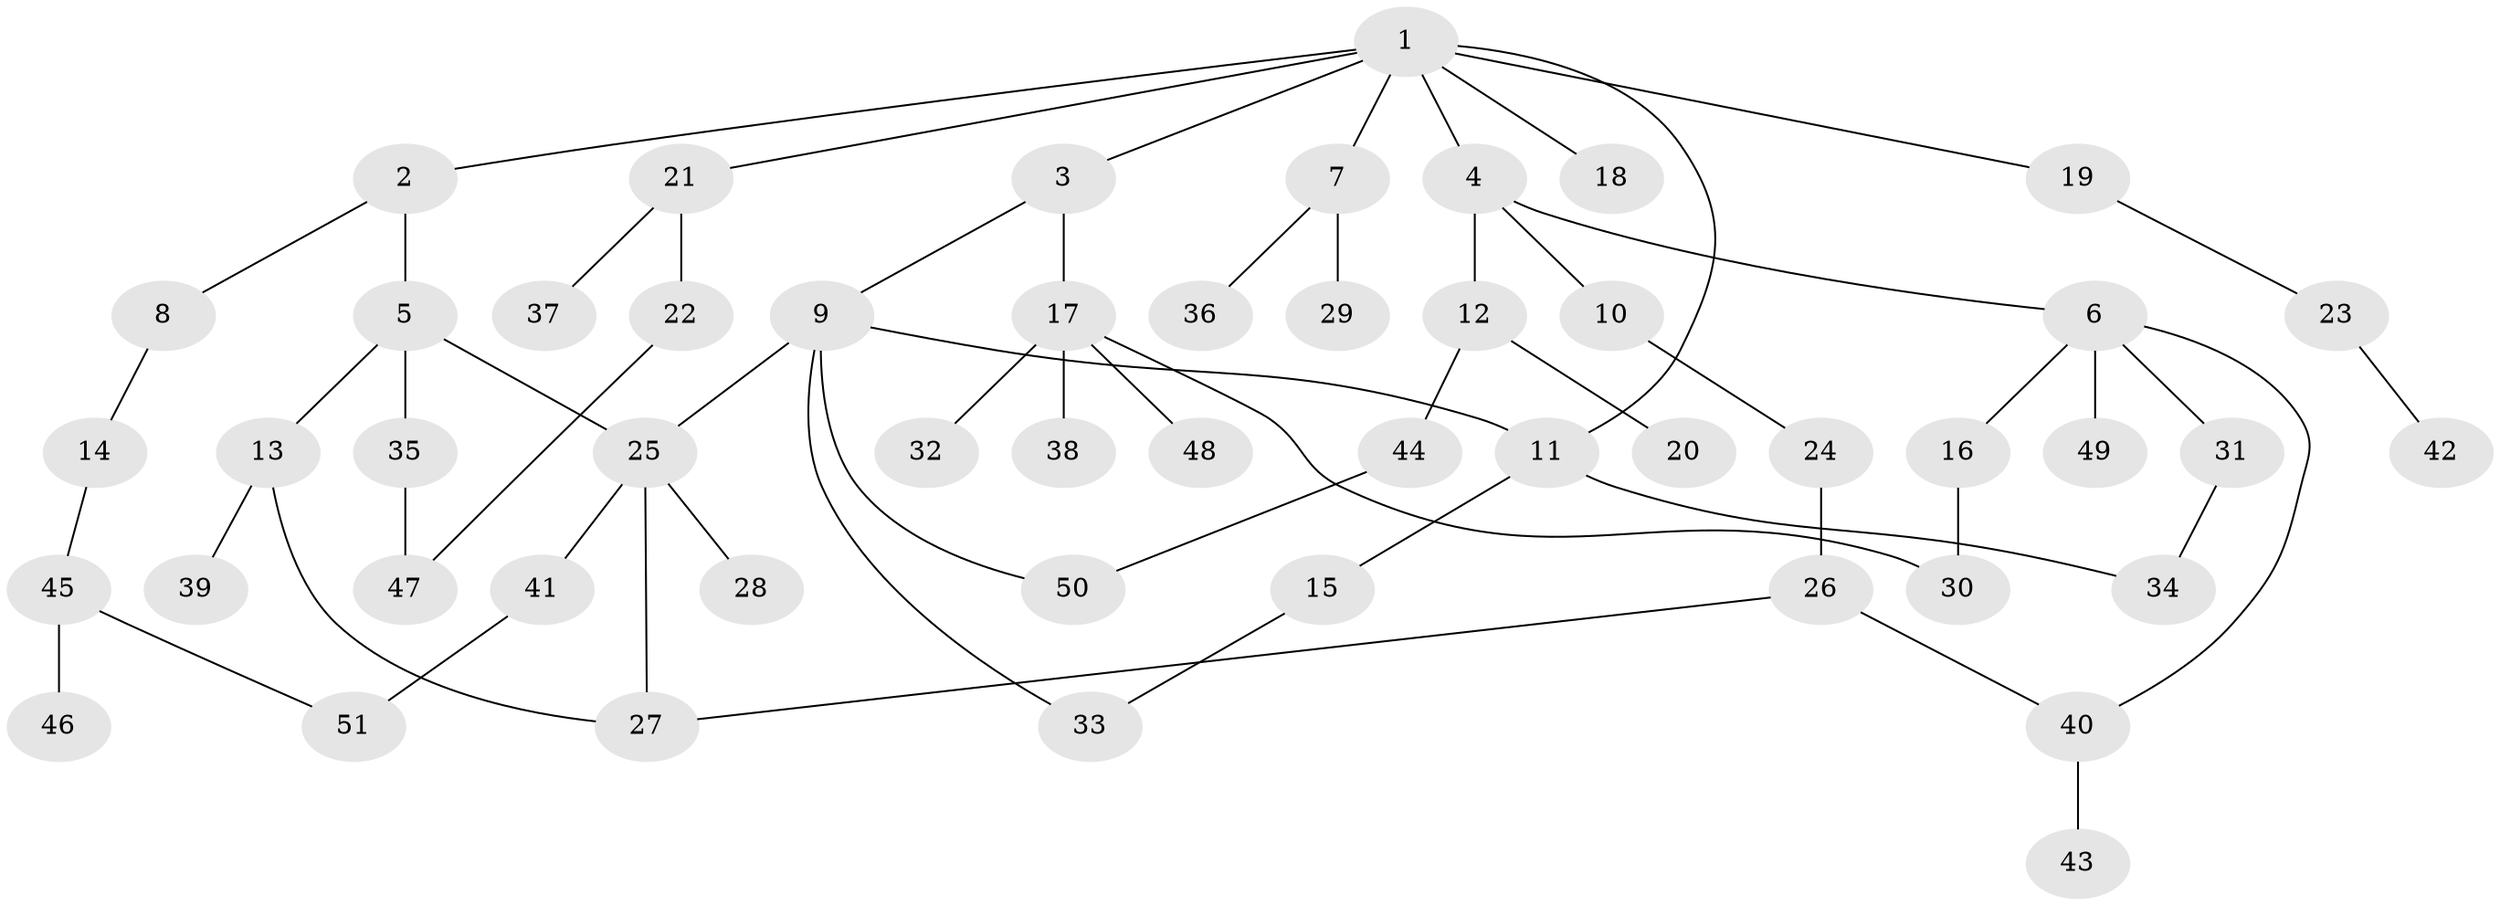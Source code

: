// coarse degree distribution, {9: 0.03225806451612903, 5: 0.03225806451612903, 6: 0.03225806451612903, 7: 0.03225806451612903, 2: 0.45161290322580644, 4: 0.12903225806451613, 1: 0.25806451612903225, 3: 0.03225806451612903}
// Generated by graph-tools (version 1.1) at 2025/51/02/27/25 19:51:36]
// undirected, 51 vertices, 61 edges
graph export_dot {
graph [start="1"]
  node [color=gray90,style=filled];
  1;
  2;
  3;
  4;
  5;
  6;
  7;
  8;
  9;
  10;
  11;
  12;
  13;
  14;
  15;
  16;
  17;
  18;
  19;
  20;
  21;
  22;
  23;
  24;
  25;
  26;
  27;
  28;
  29;
  30;
  31;
  32;
  33;
  34;
  35;
  36;
  37;
  38;
  39;
  40;
  41;
  42;
  43;
  44;
  45;
  46;
  47;
  48;
  49;
  50;
  51;
  1 -- 2;
  1 -- 3;
  1 -- 4;
  1 -- 7;
  1 -- 11;
  1 -- 18;
  1 -- 19;
  1 -- 21;
  2 -- 5;
  2 -- 8;
  3 -- 9;
  3 -- 17;
  4 -- 6;
  4 -- 10;
  4 -- 12;
  5 -- 13;
  5 -- 35;
  5 -- 25;
  6 -- 16;
  6 -- 31;
  6 -- 49;
  6 -- 40;
  7 -- 29;
  7 -- 36;
  8 -- 14;
  9 -- 25;
  9 -- 50;
  9 -- 11;
  9 -- 33;
  10 -- 24;
  11 -- 15;
  11 -- 34;
  12 -- 20;
  12 -- 44;
  13 -- 39;
  13 -- 27;
  14 -- 45;
  15 -- 33;
  16 -- 30;
  17 -- 32;
  17 -- 38;
  17 -- 48;
  17 -- 30;
  19 -- 23;
  21 -- 22;
  21 -- 37;
  22 -- 47;
  23 -- 42;
  24 -- 26;
  25 -- 27;
  25 -- 28;
  25 -- 41;
  26 -- 40;
  26 -- 27;
  31 -- 34;
  35 -- 47;
  40 -- 43;
  41 -- 51;
  44 -- 50;
  45 -- 46;
  45 -- 51;
}
